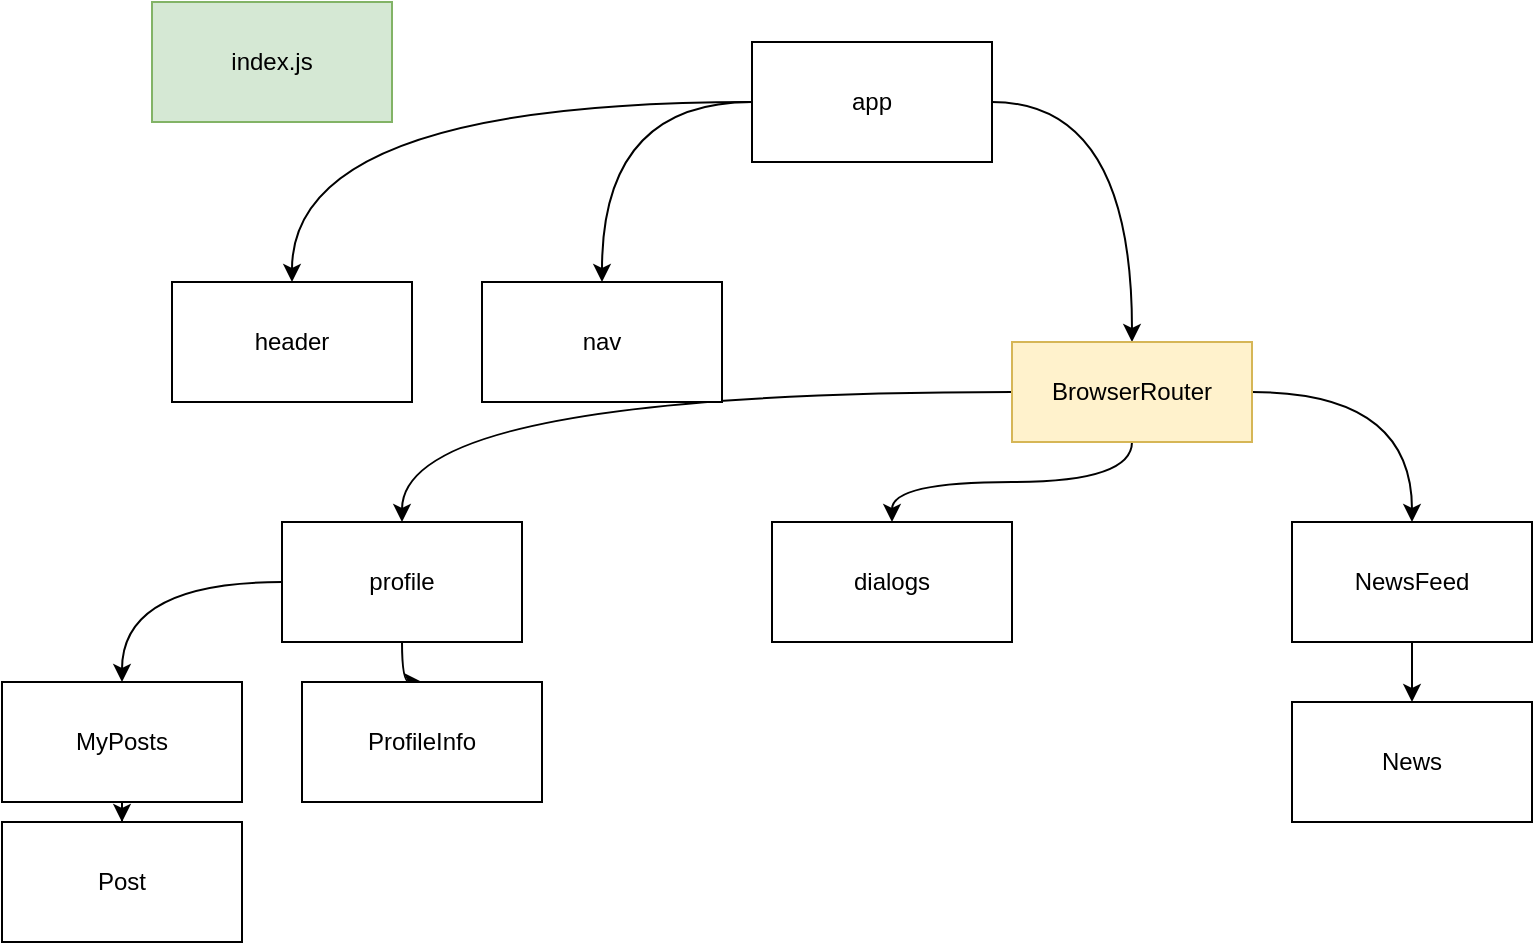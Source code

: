 <mxfile version="11.2.4" type="device" pages="1"><diagram id="jT3W3RzWqqUsWQ8xVN1h" name="Page-1"><mxGraphModel dx="1021" dy="569" grid="1" gridSize="10" guides="1" tooltips="1" connect="1" arrows="1" fold="1" page="1" pageScale="1" pageWidth="850" pageHeight="1100" math="0" shadow="0"><root><mxCell id="0"/><mxCell id="1" parent="0"/><object label="index.js" id="PRM5f3UoMO2x_cZpf0zA-1"><mxCell style="rounded=0;whiteSpace=wrap;html=1;fillColor=#d5e8d4;strokeColor=#82b366;" vertex="1" parent="1"><mxGeometry x="140" y="30" width="120" height="60" as="geometry"/></mxCell></object><mxCell id="PRM5f3UoMO2x_cZpf0zA-6" value="" style="edgeStyle=orthogonalEdgeStyle;orthogonalLoop=1;jettySize=auto;html=1;curved=1;" edge="1" parent="1" source="PRM5f3UoMO2x_cZpf0zA-2" target="PRM5f3UoMO2x_cZpf0zA-4"><mxGeometry relative="1" as="geometry"/></mxCell><mxCell id="PRM5f3UoMO2x_cZpf0zA-11" style="edgeStyle=orthogonalEdgeStyle;curved=1;orthogonalLoop=1;jettySize=auto;html=1;" edge="1" parent="1" source="PRM5f3UoMO2x_cZpf0zA-2" target="PRM5f3UoMO2x_cZpf0zA-12"><mxGeometry relative="1" as="geometry"><mxPoint x="210" y="200" as="targetPoint"/></mxGeometry></mxCell><mxCell id="PRM5f3UoMO2x_cZpf0zA-14" style="edgeStyle=orthogonalEdgeStyle;curved=1;orthogonalLoop=1;jettySize=auto;html=1;" edge="1" parent="1" source="PRM5f3UoMO2x_cZpf0zA-2" target="PRM5f3UoMO2x_cZpf0zA-8"><mxGeometry relative="1" as="geometry"/></mxCell><object label="app" id="PRM5f3UoMO2x_cZpf0zA-2"><mxCell style="rounded=0;whiteSpace=wrap;html=1;" vertex="1" parent="1"><mxGeometry x="440" y="50" width="120" height="60" as="geometry"/></mxCell></object><mxCell id="PRM5f3UoMO2x_cZpf0zA-15" style="edgeStyle=orthogonalEdgeStyle;curved=1;orthogonalLoop=1;jettySize=auto;html=1;" edge="1" parent="1" source="PRM5f3UoMO2x_cZpf0zA-4" target="PRM5f3UoMO2x_cZpf0zA-16"><mxGeometry relative="1" as="geometry"><mxPoint x="470" y="320" as="targetPoint"/></mxGeometry></mxCell><mxCell id="PRM5f3UoMO2x_cZpf0zA-17" style="edgeStyle=orthogonalEdgeStyle;curved=1;orthogonalLoop=1;jettySize=auto;html=1;" edge="1" parent="1" source="PRM5f3UoMO2x_cZpf0zA-4" target="PRM5f3UoMO2x_cZpf0zA-18"><mxGeometry relative="1" as="geometry"><mxPoint x="600" y="290" as="targetPoint"/></mxGeometry></mxCell><mxCell id="PRM5f3UoMO2x_cZpf0zA-19" style="edgeStyle=orthogonalEdgeStyle;curved=1;orthogonalLoop=1;jettySize=auto;html=1;" edge="1" parent="1" source="PRM5f3UoMO2x_cZpf0zA-4" target="PRM5f3UoMO2x_cZpf0zA-20"><mxGeometry relative="1" as="geometry"><mxPoint x="770" y="290" as="targetPoint"/></mxGeometry></mxCell><object label="BrowserRouter" id="PRM5f3UoMO2x_cZpf0zA-4"><mxCell style="rounded=0;whiteSpace=wrap;html=1;fillColor=#fff2cc;strokeColor=#d6b656;" vertex="1" parent="1"><mxGeometry x="570" y="200" width="120" height="50" as="geometry"/></mxCell></object><object label="nav" id="PRM5f3UoMO2x_cZpf0zA-8"><mxCell style="rounded=0;whiteSpace=wrap;html=1;" vertex="1" parent="1"><mxGeometry x="305" y="170" width="120" height="60" as="geometry"/></mxCell></object><mxCell id="PRM5f3UoMO2x_cZpf0zA-12" value="header" style="rounded=0;whiteSpace=wrap;html=1;" vertex="1" parent="1"><mxGeometry x="150" y="170" width="120" height="60" as="geometry"/></mxCell><mxCell id="PRM5f3UoMO2x_cZpf0zA-23" style="edgeStyle=orthogonalEdgeStyle;curved=1;orthogonalLoop=1;jettySize=auto;html=1;" edge="1" parent="1" source="PRM5f3UoMO2x_cZpf0zA-16" target="PRM5f3UoMO2x_cZpf0zA-24"><mxGeometry relative="1" as="geometry"><mxPoint x="125" y="400" as="targetPoint"/></mxGeometry></mxCell><mxCell id="PRM5f3UoMO2x_cZpf0zA-25" style="edgeStyle=orthogonalEdgeStyle;curved=1;orthogonalLoop=1;jettySize=auto;html=1;" edge="1" parent="1" source="PRM5f3UoMO2x_cZpf0zA-16" target="PRM5f3UoMO2x_cZpf0zA-26"><mxGeometry relative="1" as="geometry"><mxPoint x="285" y="390" as="targetPoint"/></mxGeometry></mxCell><mxCell id="PRM5f3UoMO2x_cZpf0zA-16" value="profile" style="rounded=0;whiteSpace=wrap;html=1;" vertex="1" parent="1"><mxGeometry x="205" y="290" width="120" height="60" as="geometry"/></mxCell><mxCell id="PRM5f3UoMO2x_cZpf0zA-18" value="dialogs" style="rounded=0;whiteSpace=wrap;html=1;" vertex="1" parent="1"><mxGeometry x="450" y="290" width="120" height="60" as="geometry"/></mxCell><mxCell id="PRM5f3UoMO2x_cZpf0zA-21" style="edgeStyle=orthogonalEdgeStyle;curved=1;orthogonalLoop=1;jettySize=auto;html=1;" edge="1" parent="1" source="PRM5f3UoMO2x_cZpf0zA-20" target="PRM5f3UoMO2x_cZpf0zA-22"><mxGeometry relative="1" as="geometry"><mxPoint x="770" y="390" as="targetPoint"/></mxGeometry></mxCell><mxCell id="PRM5f3UoMO2x_cZpf0zA-20" value="NewsFeed" style="rounded=0;whiteSpace=wrap;html=1;" vertex="1" parent="1"><mxGeometry x="710" y="290" width="120" height="60" as="geometry"/></mxCell><mxCell id="PRM5f3UoMO2x_cZpf0zA-22" value="News" style="rounded=0;whiteSpace=wrap;html=1;" vertex="1" parent="1"><mxGeometry x="710" y="380" width="120" height="60" as="geometry"/></mxCell><mxCell id="PRM5f3UoMO2x_cZpf0zA-27" style="edgeStyle=orthogonalEdgeStyle;curved=1;orthogonalLoop=1;jettySize=auto;html=1;" edge="1" parent="1" source="PRM5f3UoMO2x_cZpf0zA-24" target="PRM5f3UoMO2x_cZpf0zA-28"><mxGeometry relative="1" as="geometry"><mxPoint x="125" y="470" as="targetPoint"/></mxGeometry></mxCell><mxCell id="PRM5f3UoMO2x_cZpf0zA-24" value="MyPosts" style="rounded=0;whiteSpace=wrap;html=1;" vertex="1" parent="1"><mxGeometry x="65" y="370" width="120" height="60" as="geometry"/></mxCell><mxCell id="PRM5f3UoMO2x_cZpf0zA-26" value="ProfileInfo" style="rounded=0;whiteSpace=wrap;html=1;" vertex="1" parent="1"><mxGeometry x="215" y="370" width="120" height="60" as="geometry"/></mxCell><mxCell id="PRM5f3UoMO2x_cZpf0zA-28" value="Post" style="rounded=0;whiteSpace=wrap;html=1;" vertex="1" parent="1"><mxGeometry x="65" y="440" width="120" height="60" as="geometry"/></mxCell></root></mxGraphModel></diagram></mxfile>